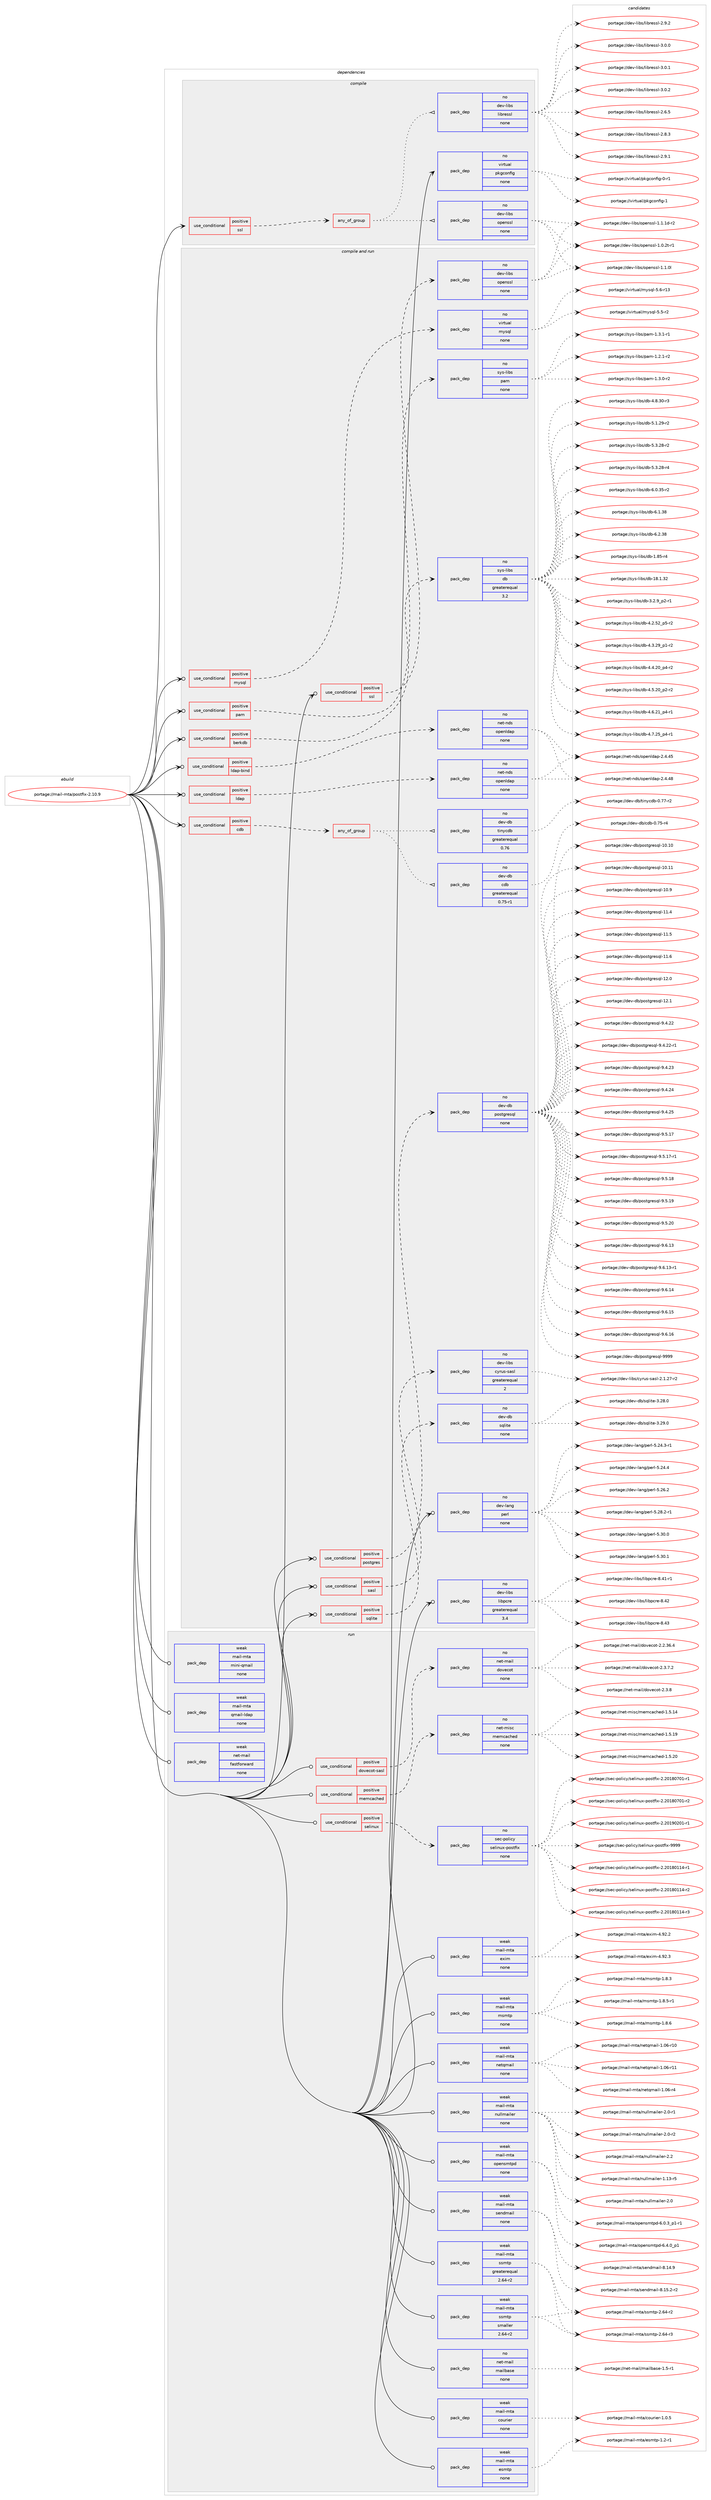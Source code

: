 digraph prolog {

# *************
# Graph options
# *************

newrank=true;
concentrate=true;
compound=true;
graph [rankdir=LR,fontname=Helvetica,fontsize=10,ranksep=1.5];#, ranksep=2.5, nodesep=0.2];
edge  [arrowhead=vee];
node  [fontname=Helvetica,fontsize=10];

# **********
# The ebuild
# **********

subgraph cluster_leftcol {
color=gray;
label=<<i>ebuild</i>>;
id [label="portage://mail-mta/postfix-2.10.9", color=red, width=4, href="../mail-mta/postfix-2.10.9.svg"];
}

# ****************
# The dependencies
# ****************

subgraph cluster_midcol {
color=gray;
label=<<i>dependencies</i>>;
subgraph cluster_compile {
fillcolor="#eeeeee";
style=filled;
label=<<i>compile</i>>;
subgraph cond77171 {
dependency307168 [label=<<TABLE BORDER="0" CELLBORDER="1" CELLSPACING="0" CELLPADDING="4"><TR><TD ROWSPAN="3" CELLPADDING="10">use_conditional</TD></TR><TR><TD>positive</TD></TR><TR><TD>ssl</TD></TR></TABLE>>, shape=none, color=red];
subgraph any4815 {
dependency307169 [label=<<TABLE BORDER="0" CELLBORDER="1" CELLSPACING="0" CELLPADDING="4"><TR><TD CELLPADDING="10">any_of_group</TD></TR></TABLE>>, shape=none, color=red];subgraph pack225071 {
dependency307170 [label=<<TABLE BORDER="0" CELLBORDER="1" CELLSPACING="0" CELLPADDING="4" WIDTH="220"><TR><TD ROWSPAN="6" CELLPADDING="30">pack_dep</TD></TR><TR><TD WIDTH="110">no</TD></TR><TR><TD>dev-libs</TD></TR><TR><TD>openssl</TD></TR><TR><TD>none</TD></TR><TR><TD></TD></TR></TABLE>>, shape=none, color=blue];
}
dependency307169:e -> dependency307170:w [weight=20,style="dotted",arrowhead="oinv"];
subgraph pack225072 {
dependency307171 [label=<<TABLE BORDER="0" CELLBORDER="1" CELLSPACING="0" CELLPADDING="4" WIDTH="220"><TR><TD ROWSPAN="6" CELLPADDING="30">pack_dep</TD></TR><TR><TD WIDTH="110">no</TD></TR><TR><TD>dev-libs</TD></TR><TR><TD>libressl</TD></TR><TR><TD>none</TD></TR><TR><TD></TD></TR></TABLE>>, shape=none, color=blue];
}
dependency307169:e -> dependency307171:w [weight=20,style="dotted",arrowhead="oinv"];
}
dependency307168:e -> dependency307169:w [weight=20,style="dashed",arrowhead="vee"];
}
id:e -> dependency307168:w [weight=20,style="solid",arrowhead="vee"];
subgraph pack225073 {
dependency307172 [label=<<TABLE BORDER="0" CELLBORDER="1" CELLSPACING="0" CELLPADDING="4" WIDTH="220"><TR><TD ROWSPAN="6" CELLPADDING="30">pack_dep</TD></TR><TR><TD WIDTH="110">no</TD></TR><TR><TD>virtual</TD></TR><TR><TD>pkgconfig</TD></TR><TR><TD>none</TD></TR><TR><TD></TD></TR></TABLE>>, shape=none, color=blue];
}
id:e -> dependency307172:w [weight=20,style="solid",arrowhead="vee"];
}
subgraph cluster_compileandrun {
fillcolor="#eeeeee";
style=filled;
label=<<i>compile and run</i>>;
subgraph cond77172 {
dependency307173 [label=<<TABLE BORDER="0" CELLBORDER="1" CELLSPACING="0" CELLPADDING="4"><TR><TD ROWSPAN="3" CELLPADDING="10">use_conditional</TD></TR><TR><TD>positive</TD></TR><TR><TD>berkdb</TD></TR></TABLE>>, shape=none, color=red];
subgraph pack225074 {
dependency307174 [label=<<TABLE BORDER="0" CELLBORDER="1" CELLSPACING="0" CELLPADDING="4" WIDTH="220"><TR><TD ROWSPAN="6" CELLPADDING="30">pack_dep</TD></TR><TR><TD WIDTH="110">no</TD></TR><TR><TD>sys-libs</TD></TR><TR><TD>db</TD></TR><TR><TD>greaterequal</TD></TR><TR><TD>3.2</TD></TR></TABLE>>, shape=none, color=blue];
}
dependency307173:e -> dependency307174:w [weight=20,style="dashed",arrowhead="vee"];
}
id:e -> dependency307173:w [weight=20,style="solid",arrowhead="odotvee"];
subgraph cond77173 {
dependency307175 [label=<<TABLE BORDER="0" CELLBORDER="1" CELLSPACING="0" CELLPADDING="4"><TR><TD ROWSPAN="3" CELLPADDING="10">use_conditional</TD></TR><TR><TD>positive</TD></TR><TR><TD>cdb</TD></TR></TABLE>>, shape=none, color=red];
subgraph any4816 {
dependency307176 [label=<<TABLE BORDER="0" CELLBORDER="1" CELLSPACING="0" CELLPADDING="4"><TR><TD CELLPADDING="10">any_of_group</TD></TR></TABLE>>, shape=none, color=red];subgraph pack225075 {
dependency307177 [label=<<TABLE BORDER="0" CELLBORDER="1" CELLSPACING="0" CELLPADDING="4" WIDTH="220"><TR><TD ROWSPAN="6" CELLPADDING="30">pack_dep</TD></TR><TR><TD WIDTH="110">no</TD></TR><TR><TD>dev-db</TD></TR><TR><TD>tinycdb</TD></TR><TR><TD>greaterequal</TD></TR><TR><TD>0.76</TD></TR></TABLE>>, shape=none, color=blue];
}
dependency307176:e -> dependency307177:w [weight=20,style="dotted",arrowhead="oinv"];
subgraph pack225076 {
dependency307178 [label=<<TABLE BORDER="0" CELLBORDER="1" CELLSPACING="0" CELLPADDING="4" WIDTH="220"><TR><TD ROWSPAN="6" CELLPADDING="30">pack_dep</TD></TR><TR><TD WIDTH="110">no</TD></TR><TR><TD>dev-db</TD></TR><TR><TD>cdb</TD></TR><TR><TD>greaterequal</TD></TR><TR><TD>0.75-r1</TD></TR></TABLE>>, shape=none, color=blue];
}
dependency307176:e -> dependency307178:w [weight=20,style="dotted",arrowhead="oinv"];
}
dependency307175:e -> dependency307176:w [weight=20,style="dashed",arrowhead="vee"];
}
id:e -> dependency307175:w [weight=20,style="solid",arrowhead="odotvee"];
subgraph cond77174 {
dependency307179 [label=<<TABLE BORDER="0" CELLBORDER="1" CELLSPACING="0" CELLPADDING="4"><TR><TD ROWSPAN="3" CELLPADDING="10">use_conditional</TD></TR><TR><TD>positive</TD></TR><TR><TD>ldap</TD></TR></TABLE>>, shape=none, color=red];
subgraph pack225077 {
dependency307180 [label=<<TABLE BORDER="0" CELLBORDER="1" CELLSPACING="0" CELLPADDING="4" WIDTH="220"><TR><TD ROWSPAN="6" CELLPADDING="30">pack_dep</TD></TR><TR><TD WIDTH="110">no</TD></TR><TR><TD>net-nds</TD></TR><TR><TD>openldap</TD></TR><TR><TD>none</TD></TR><TR><TD></TD></TR></TABLE>>, shape=none, color=blue];
}
dependency307179:e -> dependency307180:w [weight=20,style="dashed",arrowhead="vee"];
}
id:e -> dependency307179:w [weight=20,style="solid",arrowhead="odotvee"];
subgraph cond77175 {
dependency307181 [label=<<TABLE BORDER="0" CELLBORDER="1" CELLSPACING="0" CELLPADDING="4"><TR><TD ROWSPAN="3" CELLPADDING="10">use_conditional</TD></TR><TR><TD>positive</TD></TR><TR><TD>ldap-bind</TD></TR></TABLE>>, shape=none, color=red];
subgraph pack225078 {
dependency307182 [label=<<TABLE BORDER="0" CELLBORDER="1" CELLSPACING="0" CELLPADDING="4" WIDTH="220"><TR><TD ROWSPAN="6" CELLPADDING="30">pack_dep</TD></TR><TR><TD WIDTH="110">no</TD></TR><TR><TD>net-nds</TD></TR><TR><TD>openldap</TD></TR><TR><TD>none</TD></TR><TR><TD></TD></TR></TABLE>>, shape=none, color=blue];
}
dependency307181:e -> dependency307182:w [weight=20,style="dashed",arrowhead="vee"];
}
id:e -> dependency307181:w [weight=20,style="solid",arrowhead="odotvee"];
subgraph cond77176 {
dependency307183 [label=<<TABLE BORDER="0" CELLBORDER="1" CELLSPACING="0" CELLPADDING="4"><TR><TD ROWSPAN="3" CELLPADDING="10">use_conditional</TD></TR><TR><TD>positive</TD></TR><TR><TD>mysql</TD></TR></TABLE>>, shape=none, color=red];
subgraph pack225079 {
dependency307184 [label=<<TABLE BORDER="0" CELLBORDER="1" CELLSPACING="0" CELLPADDING="4" WIDTH="220"><TR><TD ROWSPAN="6" CELLPADDING="30">pack_dep</TD></TR><TR><TD WIDTH="110">no</TD></TR><TR><TD>virtual</TD></TR><TR><TD>mysql</TD></TR><TR><TD>none</TD></TR><TR><TD></TD></TR></TABLE>>, shape=none, color=blue];
}
dependency307183:e -> dependency307184:w [weight=20,style="dashed",arrowhead="vee"];
}
id:e -> dependency307183:w [weight=20,style="solid",arrowhead="odotvee"];
subgraph cond77177 {
dependency307185 [label=<<TABLE BORDER="0" CELLBORDER="1" CELLSPACING="0" CELLPADDING="4"><TR><TD ROWSPAN="3" CELLPADDING="10">use_conditional</TD></TR><TR><TD>positive</TD></TR><TR><TD>pam</TD></TR></TABLE>>, shape=none, color=red];
subgraph pack225080 {
dependency307186 [label=<<TABLE BORDER="0" CELLBORDER="1" CELLSPACING="0" CELLPADDING="4" WIDTH="220"><TR><TD ROWSPAN="6" CELLPADDING="30">pack_dep</TD></TR><TR><TD WIDTH="110">no</TD></TR><TR><TD>sys-libs</TD></TR><TR><TD>pam</TD></TR><TR><TD>none</TD></TR><TR><TD></TD></TR></TABLE>>, shape=none, color=blue];
}
dependency307185:e -> dependency307186:w [weight=20,style="dashed",arrowhead="vee"];
}
id:e -> dependency307185:w [weight=20,style="solid",arrowhead="odotvee"];
subgraph cond77178 {
dependency307187 [label=<<TABLE BORDER="0" CELLBORDER="1" CELLSPACING="0" CELLPADDING="4"><TR><TD ROWSPAN="3" CELLPADDING="10">use_conditional</TD></TR><TR><TD>positive</TD></TR><TR><TD>postgres</TD></TR></TABLE>>, shape=none, color=red];
subgraph pack225081 {
dependency307188 [label=<<TABLE BORDER="0" CELLBORDER="1" CELLSPACING="0" CELLPADDING="4" WIDTH="220"><TR><TD ROWSPAN="6" CELLPADDING="30">pack_dep</TD></TR><TR><TD WIDTH="110">no</TD></TR><TR><TD>dev-db</TD></TR><TR><TD>postgresql</TD></TR><TR><TD>none</TD></TR><TR><TD></TD></TR></TABLE>>, shape=none, color=blue];
}
dependency307187:e -> dependency307188:w [weight=20,style="dashed",arrowhead="vee"];
}
id:e -> dependency307187:w [weight=20,style="solid",arrowhead="odotvee"];
subgraph cond77179 {
dependency307189 [label=<<TABLE BORDER="0" CELLBORDER="1" CELLSPACING="0" CELLPADDING="4"><TR><TD ROWSPAN="3" CELLPADDING="10">use_conditional</TD></TR><TR><TD>positive</TD></TR><TR><TD>sasl</TD></TR></TABLE>>, shape=none, color=red];
subgraph pack225082 {
dependency307190 [label=<<TABLE BORDER="0" CELLBORDER="1" CELLSPACING="0" CELLPADDING="4" WIDTH="220"><TR><TD ROWSPAN="6" CELLPADDING="30">pack_dep</TD></TR><TR><TD WIDTH="110">no</TD></TR><TR><TD>dev-libs</TD></TR><TR><TD>cyrus-sasl</TD></TR><TR><TD>greaterequal</TD></TR><TR><TD>2</TD></TR></TABLE>>, shape=none, color=blue];
}
dependency307189:e -> dependency307190:w [weight=20,style="dashed",arrowhead="vee"];
}
id:e -> dependency307189:w [weight=20,style="solid",arrowhead="odotvee"];
subgraph cond77180 {
dependency307191 [label=<<TABLE BORDER="0" CELLBORDER="1" CELLSPACING="0" CELLPADDING="4"><TR><TD ROWSPAN="3" CELLPADDING="10">use_conditional</TD></TR><TR><TD>positive</TD></TR><TR><TD>sqlite</TD></TR></TABLE>>, shape=none, color=red];
subgraph pack225083 {
dependency307192 [label=<<TABLE BORDER="0" CELLBORDER="1" CELLSPACING="0" CELLPADDING="4" WIDTH="220"><TR><TD ROWSPAN="6" CELLPADDING="30">pack_dep</TD></TR><TR><TD WIDTH="110">no</TD></TR><TR><TD>dev-db</TD></TR><TR><TD>sqlite</TD></TR><TR><TD>none</TD></TR><TR><TD></TD></TR></TABLE>>, shape=none, color=blue];
}
dependency307191:e -> dependency307192:w [weight=20,style="dashed",arrowhead="vee"];
}
id:e -> dependency307191:w [weight=20,style="solid",arrowhead="odotvee"];
subgraph cond77181 {
dependency307193 [label=<<TABLE BORDER="0" CELLBORDER="1" CELLSPACING="0" CELLPADDING="4"><TR><TD ROWSPAN="3" CELLPADDING="10">use_conditional</TD></TR><TR><TD>positive</TD></TR><TR><TD>ssl</TD></TR></TABLE>>, shape=none, color=red];
subgraph pack225084 {
dependency307194 [label=<<TABLE BORDER="0" CELLBORDER="1" CELLSPACING="0" CELLPADDING="4" WIDTH="220"><TR><TD ROWSPAN="6" CELLPADDING="30">pack_dep</TD></TR><TR><TD WIDTH="110">no</TD></TR><TR><TD>dev-libs</TD></TR><TR><TD>openssl</TD></TR><TR><TD>none</TD></TR><TR><TD></TD></TR></TABLE>>, shape=none, color=blue];
}
dependency307193:e -> dependency307194:w [weight=20,style="dashed",arrowhead="vee"];
}
id:e -> dependency307193:w [weight=20,style="solid",arrowhead="odotvee"];
subgraph pack225085 {
dependency307195 [label=<<TABLE BORDER="0" CELLBORDER="1" CELLSPACING="0" CELLPADDING="4" WIDTH="220"><TR><TD ROWSPAN="6" CELLPADDING="30">pack_dep</TD></TR><TR><TD WIDTH="110">no</TD></TR><TR><TD>dev-lang</TD></TR><TR><TD>perl</TD></TR><TR><TD>none</TD></TR><TR><TD></TD></TR></TABLE>>, shape=none, color=blue];
}
id:e -> dependency307195:w [weight=20,style="solid",arrowhead="odotvee"];
subgraph pack225086 {
dependency307196 [label=<<TABLE BORDER="0" CELLBORDER="1" CELLSPACING="0" CELLPADDING="4" WIDTH="220"><TR><TD ROWSPAN="6" CELLPADDING="30">pack_dep</TD></TR><TR><TD WIDTH="110">no</TD></TR><TR><TD>dev-libs</TD></TR><TR><TD>libpcre</TD></TR><TR><TD>greaterequal</TD></TR><TR><TD>3.4</TD></TR></TABLE>>, shape=none, color=blue];
}
id:e -> dependency307196:w [weight=20,style="solid",arrowhead="odotvee"];
}
subgraph cluster_run {
fillcolor="#eeeeee";
style=filled;
label=<<i>run</i>>;
subgraph cond77182 {
dependency307197 [label=<<TABLE BORDER="0" CELLBORDER="1" CELLSPACING="0" CELLPADDING="4"><TR><TD ROWSPAN="3" CELLPADDING="10">use_conditional</TD></TR><TR><TD>positive</TD></TR><TR><TD>dovecot-sasl</TD></TR></TABLE>>, shape=none, color=red];
subgraph pack225087 {
dependency307198 [label=<<TABLE BORDER="0" CELLBORDER="1" CELLSPACING="0" CELLPADDING="4" WIDTH="220"><TR><TD ROWSPAN="6" CELLPADDING="30">pack_dep</TD></TR><TR><TD WIDTH="110">no</TD></TR><TR><TD>net-mail</TD></TR><TR><TD>dovecot</TD></TR><TR><TD>none</TD></TR><TR><TD></TD></TR></TABLE>>, shape=none, color=blue];
}
dependency307197:e -> dependency307198:w [weight=20,style="dashed",arrowhead="vee"];
}
id:e -> dependency307197:w [weight=20,style="solid",arrowhead="odot"];
subgraph cond77183 {
dependency307199 [label=<<TABLE BORDER="0" CELLBORDER="1" CELLSPACING="0" CELLPADDING="4"><TR><TD ROWSPAN="3" CELLPADDING="10">use_conditional</TD></TR><TR><TD>positive</TD></TR><TR><TD>memcached</TD></TR></TABLE>>, shape=none, color=red];
subgraph pack225088 {
dependency307200 [label=<<TABLE BORDER="0" CELLBORDER="1" CELLSPACING="0" CELLPADDING="4" WIDTH="220"><TR><TD ROWSPAN="6" CELLPADDING="30">pack_dep</TD></TR><TR><TD WIDTH="110">no</TD></TR><TR><TD>net-misc</TD></TR><TR><TD>memcached</TD></TR><TR><TD>none</TD></TR><TR><TD></TD></TR></TABLE>>, shape=none, color=blue];
}
dependency307199:e -> dependency307200:w [weight=20,style="dashed",arrowhead="vee"];
}
id:e -> dependency307199:w [weight=20,style="solid",arrowhead="odot"];
subgraph cond77184 {
dependency307201 [label=<<TABLE BORDER="0" CELLBORDER="1" CELLSPACING="0" CELLPADDING="4"><TR><TD ROWSPAN="3" CELLPADDING="10">use_conditional</TD></TR><TR><TD>positive</TD></TR><TR><TD>selinux</TD></TR></TABLE>>, shape=none, color=red];
subgraph pack225089 {
dependency307202 [label=<<TABLE BORDER="0" CELLBORDER="1" CELLSPACING="0" CELLPADDING="4" WIDTH="220"><TR><TD ROWSPAN="6" CELLPADDING="30">pack_dep</TD></TR><TR><TD WIDTH="110">no</TD></TR><TR><TD>sec-policy</TD></TR><TR><TD>selinux-postfix</TD></TR><TR><TD>none</TD></TR><TR><TD></TD></TR></TABLE>>, shape=none, color=blue];
}
dependency307201:e -> dependency307202:w [weight=20,style="dashed",arrowhead="vee"];
}
id:e -> dependency307201:w [weight=20,style="solid",arrowhead="odot"];
subgraph pack225090 {
dependency307203 [label=<<TABLE BORDER="0" CELLBORDER="1" CELLSPACING="0" CELLPADDING="4" WIDTH="220"><TR><TD ROWSPAN="6" CELLPADDING="30">pack_dep</TD></TR><TR><TD WIDTH="110">no</TD></TR><TR><TD>net-mail</TD></TR><TR><TD>mailbase</TD></TR><TR><TD>none</TD></TR><TR><TD></TD></TR></TABLE>>, shape=none, color=blue];
}
id:e -> dependency307203:w [weight=20,style="solid",arrowhead="odot"];
subgraph pack225091 {
dependency307204 [label=<<TABLE BORDER="0" CELLBORDER="1" CELLSPACING="0" CELLPADDING="4" WIDTH="220"><TR><TD ROWSPAN="6" CELLPADDING="30">pack_dep</TD></TR><TR><TD WIDTH="110">weak</TD></TR><TR><TD>mail-mta</TD></TR><TR><TD>courier</TD></TR><TR><TD>none</TD></TR><TR><TD></TD></TR></TABLE>>, shape=none, color=blue];
}
id:e -> dependency307204:w [weight=20,style="solid",arrowhead="odot"];
subgraph pack225092 {
dependency307205 [label=<<TABLE BORDER="0" CELLBORDER="1" CELLSPACING="0" CELLPADDING="4" WIDTH="220"><TR><TD ROWSPAN="6" CELLPADDING="30">pack_dep</TD></TR><TR><TD WIDTH="110">weak</TD></TR><TR><TD>mail-mta</TD></TR><TR><TD>esmtp</TD></TR><TR><TD>none</TD></TR><TR><TD></TD></TR></TABLE>>, shape=none, color=blue];
}
id:e -> dependency307205:w [weight=20,style="solid",arrowhead="odot"];
subgraph pack225093 {
dependency307206 [label=<<TABLE BORDER="0" CELLBORDER="1" CELLSPACING="0" CELLPADDING="4" WIDTH="220"><TR><TD ROWSPAN="6" CELLPADDING="30">pack_dep</TD></TR><TR><TD WIDTH="110">weak</TD></TR><TR><TD>mail-mta</TD></TR><TR><TD>exim</TD></TR><TR><TD>none</TD></TR><TR><TD></TD></TR></TABLE>>, shape=none, color=blue];
}
id:e -> dependency307206:w [weight=20,style="solid",arrowhead="odot"];
subgraph pack225094 {
dependency307207 [label=<<TABLE BORDER="0" CELLBORDER="1" CELLSPACING="0" CELLPADDING="4" WIDTH="220"><TR><TD ROWSPAN="6" CELLPADDING="30">pack_dep</TD></TR><TR><TD WIDTH="110">weak</TD></TR><TR><TD>mail-mta</TD></TR><TR><TD>mini-qmail</TD></TR><TR><TD>none</TD></TR><TR><TD></TD></TR></TABLE>>, shape=none, color=blue];
}
id:e -> dependency307207:w [weight=20,style="solid",arrowhead="odot"];
subgraph pack225095 {
dependency307208 [label=<<TABLE BORDER="0" CELLBORDER="1" CELLSPACING="0" CELLPADDING="4" WIDTH="220"><TR><TD ROWSPAN="6" CELLPADDING="30">pack_dep</TD></TR><TR><TD WIDTH="110">weak</TD></TR><TR><TD>mail-mta</TD></TR><TR><TD>msmtp</TD></TR><TR><TD>none</TD></TR><TR><TD></TD></TR></TABLE>>, shape=none, color=blue];
}
id:e -> dependency307208:w [weight=20,style="solid",arrowhead="odot"];
subgraph pack225096 {
dependency307209 [label=<<TABLE BORDER="0" CELLBORDER="1" CELLSPACING="0" CELLPADDING="4" WIDTH="220"><TR><TD ROWSPAN="6" CELLPADDING="30">pack_dep</TD></TR><TR><TD WIDTH="110">weak</TD></TR><TR><TD>mail-mta</TD></TR><TR><TD>netqmail</TD></TR><TR><TD>none</TD></TR><TR><TD></TD></TR></TABLE>>, shape=none, color=blue];
}
id:e -> dependency307209:w [weight=20,style="solid",arrowhead="odot"];
subgraph pack225097 {
dependency307210 [label=<<TABLE BORDER="0" CELLBORDER="1" CELLSPACING="0" CELLPADDING="4" WIDTH="220"><TR><TD ROWSPAN="6" CELLPADDING="30">pack_dep</TD></TR><TR><TD WIDTH="110">weak</TD></TR><TR><TD>mail-mta</TD></TR><TR><TD>nullmailer</TD></TR><TR><TD>none</TD></TR><TR><TD></TD></TR></TABLE>>, shape=none, color=blue];
}
id:e -> dependency307210:w [weight=20,style="solid",arrowhead="odot"];
subgraph pack225098 {
dependency307211 [label=<<TABLE BORDER="0" CELLBORDER="1" CELLSPACING="0" CELLPADDING="4" WIDTH="220"><TR><TD ROWSPAN="6" CELLPADDING="30">pack_dep</TD></TR><TR><TD WIDTH="110">weak</TD></TR><TR><TD>mail-mta</TD></TR><TR><TD>opensmtpd</TD></TR><TR><TD>none</TD></TR><TR><TD></TD></TR></TABLE>>, shape=none, color=blue];
}
id:e -> dependency307211:w [weight=20,style="solid",arrowhead="odot"];
subgraph pack225099 {
dependency307212 [label=<<TABLE BORDER="0" CELLBORDER="1" CELLSPACING="0" CELLPADDING="4" WIDTH="220"><TR><TD ROWSPAN="6" CELLPADDING="30">pack_dep</TD></TR><TR><TD WIDTH="110">weak</TD></TR><TR><TD>mail-mta</TD></TR><TR><TD>qmail-ldap</TD></TR><TR><TD>none</TD></TR><TR><TD></TD></TR></TABLE>>, shape=none, color=blue];
}
id:e -> dependency307212:w [weight=20,style="solid",arrowhead="odot"];
subgraph pack225100 {
dependency307213 [label=<<TABLE BORDER="0" CELLBORDER="1" CELLSPACING="0" CELLPADDING="4" WIDTH="220"><TR><TD ROWSPAN="6" CELLPADDING="30">pack_dep</TD></TR><TR><TD WIDTH="110">weak</TD></TR><TR><TD>mail-mta</TD></TR><TR><TD>sendmail</TD></TR><TR><TD>none</TD></TR><TR><TD></TD></TR></TABLE>>, shape=none, color=blue];
}
id:e -> dependency307213:w [weight=20,style="solid",arrowhead="odot"];
subgraph pack225101 {
dependency307214 [label=<<TABLE BORDER="0" CELLBORDER="1" CELLSPACING="0" CELLPADDING="4" WIDTH="220"><TR><TD ROWSPAN="6" CELLPADDING="30">pack_dep</TD></TR><TR><TD WIDTH="110">weak</TD></TR><TR><TD>mail-mta</TD></TR><TR><TD>ssmtp</TD></TR><TR><TD>greaterequal</TD></TR><TR><TD>2.64-r2</TD></TR></TABLE>>, shape=none, color=blue];
}
id:e -> dependency307214:w [weight=20,style="solid",arrowhead="odot"];
subgraph pack225102 {
dependency307215 [label=<<TABLE BORDER="0" CELLBORDER="1" CELLSPACING="0" CELLPADDING="4" WIDTH="220"><TR><TD ROWSPAN="6" CELLPADDING="30">pack_dep</TD></TR><TR><TD WIDTH="110">weak</TD></TR><TR><TD>mail-mta</TD></TR><TR><TD>ssmtp</TD></TR><TR><TD>smaller</TD></TR><TR><TD>2.64-r2</TD></TR></TABLE>>, shape=none, color=blue];
}
id:e -> dependency307215:w [weight=20,style="solid",arrowhead="odot"];
subgraph pack225103 {
dependency307216 [label=<<TABLE BORDER="0" CELLBORDER="1" CELLSPACING="0" CELLPADDING="4" WIDTH="220"><TR><TD ROWSPAN="6" CELLPADDING="30">pack_dep</TD></TR><TR><TD WIDTH="110">weak</TD></TR><TR><TD>net-mail</TD></TR><TR><TD>fastforward</TD></TR><TR><TD>none</TD></TR><TR><TD></TD></TR></TABLE>>, shape=none, color=blue];
}
id:e -> dependency307216:w [weight=20,style="solid",arrowhead="odot"];
}
}

# **************
# The candidates
# **************

subgraph cluster_choices {
rank=same;
color=gray;
label=<<i>candidates</i>>;

subgraph choice225071 {
color=black;
nodesep=1;
choiceportage1001011184510810598115471111121011101151151084549464846501164511449 [label="portage://dev-libs/openssl-1.0.2t-r1", color=red, width=4,href="../dev-libs/openssl-1.0.2t-r1.svg"];
choiceportage100101118451081059811547111112101110115115108454946494648108 [label="portage://dev-libs/openssl-1.1.0l", color=red, width=4,href="../dev-libs/openssl-1.1.0l.svg"];
choiceportage1001011184510810598115471111121011101151151084549464946491004511450 [label="portage://dev-libs/openssl-1.1.1d-r2", color=red, width=4,href="../dev-libs/openssl-1.1.1d-r2.svg"];
dependency307170:e -> choiceportage1001011184510810598115471111121011101151151084549464846501164511449:w [style=dotted,weight="100"];
dependency307170:e -> choiceportage100101118451081059811547111112101110115115108454946494648108:w [style=dotted,weight="100"];
dependency307170:e -> choiceportage1001011184510810598115471111121011101151151084549464946491004511450:w [style=dotted,weight="100"];
}
subgraph choice225072 {
color=black;
nodesep=1;
choiceportage10010111845108105981154710810598114101115115108455046544653 [label="portage://dev-libs/libressl-2.6.5", color=red, width=4,href="../dev-libs/libressl-2.6.5.svg"];
choiceportage10010111845108105981154710810598114101115115108455046564651 [label="portage://dev-libs/libressl-2.8.3", color=red, width=4,href="../dev-libs/libressl-2.8.3.svg"];
choiceportage10010111845108105981154710810598114101115115108455046574649 [label="portage://dev-libs/libressl-2.9.1", color=red, width=4,href="../dev-libs/libressl-2.9.1.svg"];
choiceportage10010111845108105981154710810598114101115115108455046574650 [label="portage://dev-libs/libressl-2.9.2", color=red, width=4,href="../dev-libs/libressl-2.9.2.svg"];
choiceportage10010111845108105981154710810598114101115115108455146484648 [label="portage://dev-libs/libressl-3.0.0", color=red, width=4,href="../dev-libs/libressl-3.0.0.svg"];
choiceportage10010111845108105981154710810598114101115115108455146484649 [label="portage://dev-libs/libressl-3.0.1", color=red, width=4,href="../dev-libs/libressl-3.0.1.svg"];
choiceportage10010111845108105981154710810598114101115115108455146484650 [label="portage://dev-libs/libressl-3.0.2", color=red, width=4,href="../dev-libs/libressl-3.0.2.svg"];
dependency307171:e -> choiceportage10010111845108105981154710810598114101115115108455046544653:w [style=dotted,weight="100"];
dependency307171:e -> choiceportage10010111845108105981154710810598114101115115108455046564651:w [style=dotted,weight="100"];
dependency307171:e -> choiceportage10010111845108105981154710810598114101115115108455046574649:w [style=dotted,weight="100"];
dependency307171:e -> choiceportage10010111845108105981154710810598114101115115108455046574650:w [style=dotted,weight="100"];
dependency307171:e -> choiceportage10010111845108105981154710810598114101115115108455146484648:w [style=dotted,weight="100"];
dependency307171:e -> choiceportage10010111845108105981154710810598114101115115108455146484649:w [style=dotted,weight="100"];
dependency307171:e -> choiceportage10010111845108105981154710810598114101115115108455146484650:w [style=dotted,weight="100"];
}
subgraph choice225073 {
color=black;
nodesep=1;
choiceportage11810511411611797108471121071039911111010210510345484511449 [label="portage://virtual/pkgconfig-0-r1", color=red, width=4,href="../virtual/pkgconfig-0-r1.svg"];
choiceportage1181051141161179710847112107103991111101021051034549 [label="portage://virtual/pkgconfig-1", color=red, width=4,href="../virtual/pkgconfig-1.svg"];
dependency307172:e -> choiceportage11810511411611797108471121071039911111010210510345484511449:w [style=dotted,weight="100"];
dependency307172:e -> choiceportage1181051141161179710847112107103991111101021051034549:w [style=dotted,weight="100"];
}
subgraph choice225074 {
color=black;
nodesep=1;
choiceportage1151211154510810598115471009845494656534511452 [label="portage://sys-libs/db-1.85-r4", color=red, width=4,href="../sys-libs/db-1.85-r4.svg"];
choiceportage115121115451081059811547100984549564649465150 [label="portage://sys-libs/db-18.1.32", color=red, width=4,href="../sys-libs/db-18.1.32.svg"];
choiceportage1151211154510810598115471009845514650465795112504511449 [label="portage://sys-libs/db-3.2.9_p2-r1", color=red, width=4,href="../sys-libs/db-3.2.9_p2-r1.svg"];
choiceportage115121115451081059811547100984552465046535095112534511450 [label="portage://sys-libs/db-4.2.52_p5-r2", color=red, width=4,href="../sys-libs/db-4.2.52_p5-r2.svg"];
choiceportage115121115451081059811547100984552465146505795112494511450 [label="portage://sys-libs/db-4.3.29_p1-r2", color=red, width=4,href="../sys-libs/db-4.3.29_p1-r2.svg"];
choiceportage115121115451081059811547100984552465246504895112524511450 [label="portage://sys-libs/db-4.4.20_p4-r2", color=red, width=4,href="../sys-libs/db-4.4.20_p4-r2.svg"];
choiceportage115121115451081059811547100984552465346504895112504511450 [label="portage://sys-libs/db-4.5.20_p2-r2", color=red, width=4,href="../sys-libs/db-4.5.20_p2-r2.svg"];
choiceportage115121115451081059811547100984552465446504995112524511449 [label="portage://sys-libs/db-4.6.21_p4-r1", color=red, width=4,href="../sys-libs/db-4.6.21_p4-r1.svg"];
choiceportage115121115451081059811547100984552465546505395112524511449 [label="portage://sys-libs/db-4.7.25_p4-r1", color=red, width=4,href="../sys-libs/db-4.7.25_p4-r1.svg"];
choiceportage11512111545108105981154710098455246564651484511451 [label="portage://sys-libs/db-4.8.30-r3", color=red, width=4,href="../sys-libs/db-4.8.30-r3.svg"];
choiceportage11512111545108105981154710098455346494650574511450 [label="portage://sys-libs/db-5.1.29-r2", color=red, width=4,href="../sys-libs/db-5.1.29-r2.svg"];
choiceportage11512111545108105981154710098455346514650564511450 [label="portage://sys-libs/db-5.3.28-r2", color=red, width=4,href="../sys-libs/db-5.3.28-r2.svg"];
choiceportage11512111545108105981154710098455346514650564511452 [label="portage://sys-libs/db-5.3.28-r4", color=red, width=4,href="../sys-libs/db-5.3.28-r4.svg"];
choiceportage11512111545108105981154710098455446484651534511450 [label="portage://sys-libs/db-6.0.35-r2", color=red, width=4,href="../sys-libs/db-6.0.35-r2.svg"];
choiceportage1151211154510810598115471009845544649465156 [label="portage://sys-libs/db-6.1.38", color=red, width=4,href="../sys-libs/db-6.1.38.svg"];
choiceportage1151211154510810598115471009845544650465156 [label="portage://sys-libs/db-6.2.38", color=red, width=4,href="../sys-libs/db-6.2.38.svg"];
dependency307174:e -> choiceportage1151211154510810598115471009845494656534511452:w [style=dotted,weight="100"];
dependency307174:e -> choiceportage115121115451081059811547100984549564649465150:w [style=dotted,weight="100"];
dependency307174:e -> choiceportage1151211154510810598115471009845514650465795112504511449:w [style=dotted,weight="100"];
dependency307174:e -> choiceportage115121115451081059811547100984552465046535095112534511450:w [style=dotted,weight="100"];
dependency307174:e -> choiceportage115121115451081059811547100984552465146505795112494511450:w [style=dotted,weight="100"];
dependency307174:e -> choiceportage115121115451081059811547100984552465246504895112524511450:w [style=dotted,weight="100"];
dependency307174:e -> choiceportage115121115451081059811547100984552465346504895112504511450:w [style=dotted,weight="100"];
dependency307174:e -> choiceportage115121115451081059811547100984552465446504995112524511449:w [style=dotted,weight="100"];
dependency307174:e -> choiceportage115121115451081059811547100984552465546505395112524511449:w [style=dotted,weight="100"];
dependency307174:e -> choiceportage11512111545108105981154710098455246564651484511451:w [style=dotted,weight="100"];
dependency307174:e -> choiceportage11512111545108105981154710098455346494650574511450:w [style=dotted,weight="100"];
dependency307174:e -> choiceportage11512111545108105981154710098455346514650564511450:w [style=dotted,weight="100"];
dependency307174:e -> choiceportage11512111545108105981154710098455346514650564511452:w [style=dotted,weight="100"];
dependency307174:e -> choiceportage11512111545108105981154710098455446484651534511450:w [style=dotted,weight="100"];
dependency307174:e -> choiceportage1151211154510810598115471009845544649465156:w [style=dotted,weight="100"];
dependency307174:e -> choiceportage1151211154510810598115471009845544650465156:w [style=dotted,weight="100"];
}
subgraph choice225075 {
color=black;
nodesep=1;
choiceportage100101118451009847116105110121991009845484655554511450 [label="portage://dev-db/tinycdb-0.77-r2", color=red, width=4,href="../dev-db/tinycdb-0.77-r2.svg"];
dependency307177:e -> choiceportage100101118451009847116105110121991009845484655554511450:w [style=dotted,weight="100"];
}
subgraph choice225076 {
color=black;
nodesep=1;
choiceportage100101118451009847991009845484655534511452 [label="portage://dev-db/cdb-0.75-r4", color=red, width=4,href="../dev-db/cdb-0.75-r4.svg"];
dependency307178:e -> choiceportage100101118451009847991009845484655534511452:w [style=dotted,weight="100"];
}
subgraph choice225077 {
color=black;
nodesep=1;
choiceportage11010111645110100115471111121011101081009711245504652465253 [label="portage://net-nds/openldap-2.4.45", color=red, width=4,href="../net-nds/openldap-2.4.45.svg"];
choiceportage11010111645110100115471111121011101081009711245504652465256 [label="portage://net-nds/openldap-2.4.48", color=red, width=4,href="../net-nds/openldap-2.4.48.svg"];
dependency307180:e -> choiceportage11010111645110100115471111121011101081009711245504652465253:w [style=dotted,weight="100"];
dependency307180:e -> choiceportage11010111645110100115471111121011101081009711245504652465256:w [style=dotted,weight="100"];
}
subgraph choice225078 {
color=black;
nodesep=1;
choiceportage11010111645110100115471111121011101081009711245504652465253 [label="portage://net-nds/openldap-2.4.45", color=red, width=4,href="../net-nds/openldap-2.4.45.svg"];
choiceportage11010111645110100115471111121011101081009711245504652465256 [label="portage://net-nds/openldap-2.4.48", color=red, width=4,href="../net-nds/openldap-2.4.48.svg"];
dependency307182:e -> choiceportage11010111645110100115471111121011101081009711245504652465253:w [style=dotted,weight="100"];
dependency307182:e -> choiceportage11010111645110100115471111121011101081009711245504652465256:w [style=dotted,weight="100"];
}
subgraph choice225079 {
color=black;
nodesep=1;
choiceportage1181051141161179710847109121115113108455346534511450 [label="portage://virtual/mysql-5.5-r2", color=red, width=4,href="../virtual/mysql-5.5-r2.svg"];
choiceportage118105114116117971084710912111511310845534654451144951 [label="portage://virtual/mysql-5.6-r13", color=red, width=4,href="../virtual/mysql-5.6-r13.svg"];
dependency307184:e -> choiceportage1181051141161179710847109121115113108455346534511450:w [style=dotted,weight="100"];
dependency307184:e -> choiceportage118105114116117971084710912111511310845534654451144951:w [style=dotted,weight="100"];
}
subgraph choice225080 {
color=black;
nodesep=1;
choiceportage115121115451081059811547112971094549465046494511450 [label="portage://sys-libs/pam-1.2.1-r2", color=red, width=4,href="../sys-libs/pam-1.2.1-r2.svg"];
choiceportage115121115451081059811547112971094549465146484511450 [label="portage://sys-libs/pam-1.3.0-r2", color=red, width=4,href="../sys-libs/pam-1.3.0-r2.svg"];
choiceportage115121115451081059811547112971094549465146494511449 [label="portage://sys-libs/pam-1.3.1-r1", color=red, width=4,href="../sys-libs/pam-1.3.1-r1.svg"];
dependency307186:e -> choiceportage115121115451081059811547112971094549465046494511450:w [style=dotted,weight="100"];
dependency307186:e -> choiceportage115121115451081059811547112971094549465146484511450:w [style=dotted,weight="100"];
dependency307186:e -> choiceportage115121115451081059811547112971094549465146494511449:w [style=dotted,weight="100"];
}
subgraph choice225081 {
color=black;
nodesep=1;
choiceportage100101118451009847112111115116103114101115113108454948464948 [label="portage://dev-db/postgresql-10.10", color=red, width=4,href="../dev-db/postgresql-10.10.svg"];
choiceportage100101118451009847112111115116103114101115113108454948464949 [label="portage://dev-db/postgresql-10.11", color=red, width=4,href="../dev-db/postgresql-10.11.svg"];
choiceportage1001011184510098471121111151161031141011151131084549484657 [label="portage://dev-db/postgresql-10.9", color=red, width=4,href="../dev-db/postgresql-10.9.svg"];
choiceportage1001011184510098471121111151161031141011151131084549494652 [label="portage://dev-db/postgresql-11.4", color=red, width=4,href="../dev-db/postgresql-11.4.svg"];
choiceportage1001011184510098471121111151161031141011151131084549494653 [label="portage://dev-db/postgresql-11.5", color=red, width=4,href="../dev-db/postgresql-11.5.svg"];
choiceportage1001011184510098471121111151161031141011151131084549494654 [label="portage://dev-db/postgresql-11.6", color=red, width=4,href="../dev-db/postgresql-11.6.svg"];
choiceportage1001011184510098471121111151161031141011151131084549504648 [label="portage://dev-db/postgresql-12.0", color=red, width=4,href="../dev-db/postgresql-12.0.svg"];
choiceportage1001011184510098471121111151161031141011151131084549504649 [label="portage://dev-db/postgresql-12.1", color=red, width=4,href="../dev-db/postgresql-12.1.svg"];
choiceportage10010111845100984711211111511610311410111511310845574652465050 [label="portage://dev-db/postgresql-9.4.22", color=red, width=4,href="../dev-db/postgresql-9.4.22.svg"];
choiceportage100101118451009847112111115116103114101115113108455746524650504511449 [label="portage://dev-db/postgresql-9.4.22-r1", color=red, width=4,href="../dev-db/postgresql-9.4.22-r1.svg"];
choiceportage10010111845100984711211111511610311410111511310845574652465051 [label="portage://dev-db/postgresql-9.4.23", color=red, width=4,href="../dev-db/postgresql-9.4.23.svg"];
choiceportage10010111845100984711211111511610311410111511310845574652465052 [label="portage://dev-db/postgresql-9.4.24", color=red, width=4,href="../dev-db/postgresql-9.4.24.svg"];
choiceportage10010111845100984711211111511610311410111511310845574652465053 [label="portage://dev-db/postgresql-9.4.25", color=red, width=4,href="../dev-db/postgresql-9.4.25.svg"];
choiceportage10010111845100984711211111511610311410111511310845574653464955 [label="portage://dev-db/postgresql-9.5.17", color=red, width=4,href="../dev-db/postgresql-9.5.17.svg"];
choiceportage100101118451009847112111115116103114101115113108455746534649554511449 [label="portage://dev-db/postgresql-9.5.17-r1", color=red, width=4,href="../dev-db/postgresql-9.5.17-r1.svg"];
choiceportage10010111845100984711211111511610311410111511310845574653464956 [label="portage://dev-db/postgresql-9.5.18", color=red, width=4,href="../dev-db/postgresql-9.5.18.svg"];
choiceportage10010111845100984711211111511610311410111511310845574653464957 [label="portage://dev-db/postgresql-9.5.19", color=red, width=4,href="../dev-db/postgresql-9.5.19.svg"];
choiceportage10010111845100984711211111511610311410111511310845574653465048 [label="portage://dev-db/postgresql-9.5.20", color=red, width=4,href="../dev-db/postgresql-9.5.20.svg"];
choiceportage10010111845100984711211111511610311410111511310845574654464951 [label="portage://dev-db/postgresql-9.6.13", color=red, width=4,href="../dev-db/postgresql-9.6.13.svg"];
choiceportage100101118451009847112111115116103114101115113108455746544649514511449 [label="portage://dev-db/postgresql-9.6.13-r1", color=red, width=4,href="../dev-db/postgresql-9.6.13-r1.svg"];
choiceportage10010111845100984711211111511610311410111511310845574654464952 [label="portage://dev-db/postgresql-9.6.14", color=red, width=4,href="../dev-db/postgresql-9.6.14.svg"];
choiceportage10010111845100984711211111511610311410111511310845574654464953 [label="portage://dev-db/postgresql-9.6.15", color=red, width=4,href="../dev-db/postgresql-9.6.15.svg"];
choiceportage10010111845100984711211111511610311410111511310845574654464954 [label="portage://dev-db/postgresql-9.6.16", color=red, width=4,href="../dev-db/postgresql-9.6.16.svg"];
choiceportage1001011184510098471121111151161031141011151131084557575757 [label="portage://dev-db/postgresql-9999", color=red, width=4,href="../dev-db/postgresql-9999.svg"];
dependency307188:e -> choiceportage100101118451009847112111115116103114101115113108454948464948:w [style=dotted,weight="100"];
dependency307188:e -> choiceportage100101118451009847112111115116103114101115113108454948464949:w [style=dotted,weight="100"];
dependency307188:e -> choiceportage1001011184510098471121111151161031141011151131084549484657:w [style=dotted,weight="100"];
dependency307188:e -> choiceportage1001011184510098471121111151161031141011151131084549494652:w [style=dotted,weight="100"];
dependency307188:e -> choiceportage1001011184510098471121111151161031141011151131084549494653:w [style=dotted,weight="100"];
dependency307188:e -> choiceportage1001011184510098471121111151161031141011151131084549494654:w [style=dotted,weight="100"];
dependency307188:e -> choiceportage1001011184510098471121111151161031141011151131084549504648:w [style=dotted,weight="100"];
dependency307188:e -> choiceportage1001011184510098471121111151161031141011151131084549504649:w [style=dotted,weight="100"];
dependency307188:e -> choiceportage10010111845100984711211111511610311410111511310845574652465050:w [style=dotted,weight="100"];
dependency307188:e -> choiceportage100101118451009847112111115116103114101115113108455746524650504511449:w [style=dotted,weight="100"];
dependency307188:e -> choiceportage10010111845100984711211111511610311410111511310845574652465051:w [style=dotted,weight="100"];
dependency307188:e -> choiceportage10010111845100984711211111511610311410111511310845574652465052:w [style=dotted,weight="100"];
dependency307188:e -> choiceportage10010111845100984711211111511610311410111511310845574652465053:w [style=dotted,weight="100"];
dependency307188:e -> choiceportage10010111845100984711211111511610311410111511310845574653464955:w [style=dotted,weight="100"];
dependency307188:e -> choiceportage100101118451009847112111115116103114101115113108455746534649554511449:w [style=dotted,weight="100"];
dependency307188:e -> choiceportage10010111845100984711211111511610311410111511310845574653464956:w [style=dotted,weight="100"];
dependency307188:e -> choiceportage10010111845100984711211111511610311410111511310845574653464957:w [style=dotted,weight="100"];
dependency307188:e -> choiceportage10010111845100984711211111511610311410111511310845574653465048:w [style=dotted,weight="100"];
dependency307188:e -> choiceportage10010111845100984711211111511610311410111511310845574654464951:w [style=dotted,weight="100"];
dependency307188:e -> choiceportage100101118451009847112111115116103114101115113108455746544649514511449:w [style=dotted,weight="100"];
dependency307188:e -> choiceportage10010111845100984711211111511610311410111511310845574654464952:w [style=dotted,weight="100"];
dependency307188:e -> choiceportage10010111845100984711211111511610311410111511310845574654464953:w [style=dotted,weight="100"];
dependency307188:e -> choiceportage10010111845100984711211111511610311410111511310845574654464954:w [style=dotted,weight="100"];
dependency307188:e -> choiceportage1001011184510098471121111151161031141011151131084557575757:w [style=dotted,weight="100"];
}
subgraph choice225082 {
color=black;
nodesep=1;
choiceportage100101118451081059811547991211141171154511597115108455046494650554511450 [label="portage://dev-libs/cyrus-sasl-2.1.27-r2", color=red, width=4,href="../dev-libs/cyrus-sasl-2.1.27-r2.svg"];
dependency307190:e -> choiceportage100101118451081059811547991211141171154511597115108455046494650554511450:w [style=dotted,weight="100"];
}
subgraph choice225083 {
color=black;
nodesep=1;
choiceportage10010111845100984711511310810511610145514650564648 [label="portage://dev-db/sqlite-3.28.0", color=red, width=4,href="../dev-db/sqlite-3.28.0.svg"];
choiceportage10010111845100984711511310810511610145514650574648 [label="portage://dev-db/sqlite-3.29.0", color=red, width=4,href="../dev-db/sqlite-3.29.0.svg"];
dependency307192:e -> choiceportage10010111845100984711511310810511610145514650564648:w [style=dotted,weight="100"];
dependency307192:e -> choiceportage10010111845100984711511310810511610145514650574648:w [style=dotted,weight="100"];
}
subgraph choice225084 {
color=black;
nodesep=1;
choiceportage1001011184510810598115471111121011101151151084549464846501164511449 [label="portage://dev-libs/openssl-1.0.2t-r1", color=red, width=4,href="../dev-libs/openssl-1.0.2t-r1.svg"];
choiceportage100101118451081059811547111112101110115115108454946494648108 [label="portage://dev-libs/openssl-1.1.0l", color=red, width=4,href="../dev-libs/openssl-1.1.0l.svg"];
choiceportage1001011184510810598115471111121011101151151084549464946491004511450 [label="portage://dev-libs/openssl-1.1.1d-r2", color=red, width=4,href="../dev-libs/openssl-1.1.1d-r2.svg"];
dependency307194:e -> choiceportage1001011184510810598115471111121011101151151084549464846501164511449:w [style=dotted,weight="100"];
dependency307194:e -> choiceportage100101118451081059811547111112101110115115108454946494648108:w [style=dotted,weight="100"];
dependency307194:e -> choiceportage1001011184510810598115471111121011101151151084549464946491004511450:w [style=dotted,weight="100"];
}
subgraph choice225085 {
color=black;
nodesep=1;
choiceportage100101118451089711010347112101114108455346505246514511449 [label="portage://dev-lang/perl-5.24.3-r1", color=red, width=4,href="../dev-lang/perl-5.24.3-r1.svg"];
choiceportage10010111845108971101034711210111410845534650524652 [label="portage://dev-lang/perl-5.24.4", color=red, width=4,href="../dev-lang/perl-5.24.4.svg"];
choiceportage10010111845108971101034711210111410845534650544650 [label="portage://dev-lang/perl-5.26.2", color=red, width=4,href="../dev-lang/perl-5.26.2.svg"];
choiceportage100101118451089711010347112101114108455346505646504511449 [label="portage://dev-lang/perl-5.28.2-r1", color=red, width=4,href="../dev-lang/perl-5.28.2-r1.svg"];
choiceportage10010111845108971101034711210111410845534651484648 [label="portage://dev-lang/perl-5.30.0", color=red, width=4,href="../dev-lang/perl-5.30.0.svg"];
choiceportage10010111845108971101034711210111410845534651484649 [label="portage://dev-lang/perl-5.30.1", color=red, width=4,href="../dev-lang/perl-5.30.1.svg"];
dependency307195:e -> choiceportage100101118451089711010347112101114108455346505246514511449:w [style=dotted,weight="100"];
dependency307195:e -> choiceportage10010111845108971101034711210111410845534650524652:w [style=dotted,weight="100"];
dependency307195:e -> choiceportage10010111845108971101034711210111410845534650544650:w [style=dotted,weight="100"];
dependency307195:e -> choiceportage100101118451089711010347112101114108455346505646504511449:w [style=dotted,weight="100"];
dependency307195:e -> choiceportage10010111845108971101034711210111410845534651484648:w [style=dotted,weight="100"];
dependency307195:e -> choiceportage10010111845108971101034711210111410845534651484649:w [style=dotted,weight="100"];
}
subgraph choice225086 {
color=black;
nodesep=1;
choiceportage100101118451081059811547108105981129911410145564652494511449 [label="portage://dev-libs/libpcre-8.41-r1", color=red, width=4,href="../dev-libs/libpcre-8.41-r1.svg"];
choiceportage10010111845108105981154710810598112991141014556465250 [label="portage://dev-libs/libpcre-8.42", color=red, width=4,href="../dev-libs/libpcre-8.42.svg"];
choiceportage10010111845108105981154710810598112991141014556465251 [label="portage://dev-libs/libpcre-8.43", color=red, width=4,href="../dev-libs/libpcre-8.43.svg"];
dependency307196:e -> choiceportage100101118451081059811547108105981129911410145564652494511449:w [style=dotted,weight="100"];
dependency307196:e -> choiceportage10010111845108105981154710810598112991141014556465250:w [style=dotted,weight="100"];
dependency307196:e -> choiceportage10010111845108105981154710810598112991141014556465251:w [style=dotted,weight="100"];
}
subgraph choice225087 {
color=black;
nodesep=1;
choiceportage11010111645109971051084710011111810199111116455046504651544652 [label="portage://net-mail/dovecot-2.2.36.4", color=red, width=4,href="../net-mail/dovecot-2.2.36.4.svg"];
choiceportage110101116451099710510847100111118101991111164550465146554650 [label="portage://net-mail/dovecot-2.3.7.2", color=red, width=4,href="../net-mail/dovecot-2.3.7.2.svg"];
choiceportage11010111645109971051084710011111810199111116455046514656 [label="portage://net-mail/dovecot-2.3.8", color=red, width=4,href="../net-mail/dovecot-2.3.8.svg"];
dependency307198:e -> choiceportage11010111645109971051084710011111810199111116455046504651544652:w [style=dotted,weight="100"];
dependency307198:e -> choiceportage110101116451099710510847100111118101991111164550465146554650:w [style=dotted,weight="100"];
dependency307198:e -> choiceportage11010111645109971051084710011111810199111116455046514656:w [style=dotted,weight="100"];
}
subgraph choice225088 {
color=black;
nodesep=1;
choiceportage11010111645109105115994710910110999979910410110045494653464952 [label="portage://net-misc/memcached-1.5.14", color=red, width=4,href="../net-misc/memcached-1.5.14.svg"];
choiceportage11010111645109105115994710910110999979910410110045494653464957 [label="portage://net-misc/memcached-1.5.19", color=red, width=4,href="../net-misc/memcached-1.5.19.svg"];
choiceportage11010111645109105115994710910110999979910410110045494653465048 [label="portage://net-misc/memcached-1.5.20", color=red, width=4,href="../net-misc/memcached-1.5.20.svg"];
dependency307200:e -> choiceportage11010111645109105115994710910110999979910410110045494653464952:w [style=dotted,weight="100"];
dependency307200:e -> choiceportage11010111645109105115994710910110999979910410110045494653464957:w [style=dotted,weight="100"];
dependency307200:e -> choiceportage11010111645109105115994710910110999979910410110045494653465048:w [style=dotted,weight="100"];
}
subgraph choice225089 {
color=black;
nodesep=1;
choiceportage115101994511211110810599121471151011081051101171204511211111511610210512045504650484956484949524511449 [label="portage://sec-policy/selinux-postfix-2.20180114-r1", color=red, width=4,href="../sec-policy/selinux-postfix-2.20180114-r1.svg"];
choiceportage115101994511211110810599121471151011081051101171204511211111511610210512045504650484956484949524511450 [label="portage://sec-policy/selinux-postfix-2.20180114-r2", color=red, width=4,href="../sec-policy/selinux-postfix-2.20180114-r2.svg"];
choiceportage115101994511211110810599121471151011081051101171204511211111511610210512045504650484956484949524511451 [label="portage://sec-policy/selinux-postfix-2.20180114-r3", color=red, width=4,href="../sec-policy/selinux-postfix-2.20180114-r3.svg"];
choiceportage115101994511211110810599121471151011081051101171204511211111511610210512045504650484956485548494511449 [label="portage://sec-policy/selinux-postfix-2.20180701-r1", color=red, width=4,href="../sec-policy/selinux-postfix-2.20180701-r1.svg"];
choiceportage115101994511211110810599121471151011081051101171204511211111511610210512045504650484956485548494511450 [label="portage://sec-policy/selinux-postfix-2.20180701-r2", color=red, width=4,href="../sec-policy/selinux-postfix-2.20180701-r2.svg"];
choiceportage115101994511211110810599121471151011081051101171204511211111511610210512045504650484957485048494511449 [label="portage://sec-policy/selinux-postfix-2.20190201-r1", color=red, width=4,href="../sec-policy/selinux-postfix-2.20190201-r1.svg"];
choiceportage11510199451121111081059912147115101108105110117120451121111151161021051204557575757 [label="portage://sec-policy/selinux-postfix-9999", color=red, width=4,href="../sec-policy/selinux-postfix-9999.svg"];
dependency307202:e -> choiceportage115101994511211110810599121471151011081051101171204511211111511610210512045504650484956484949524511449:w [style=dotted,weight="100"];
dependency307202:e -> choiceportage115101994511211110810599121471151011081051101171204511211111511610210512045504650484956484949524511450:w [style=dotted,weight="100"];
dependency307202:e -> choiceportage115101994511211110810599121471151011081051101171204511211111511610210512045504650484956484949524511451:w [style=dotted,weight="100"];
dependency307202:e -> choiceportage115101994511211110810599121471151011081051101171204511211111511610210512045504650484956485548494511449:w [style=dotted,weight="100"];
dependency307202:e -> choiceportage115101994511211110810599121471151011081051101171204511211111511610210512045504650484956485548494511450:w [style=dotted,weight="100"];
dependency307202:e -> choiceportage115101994511211110810599121471151011081051101171204511211111511610210512045504650484957485048494511449:w [style=dotted,weight="100"];
dependency307202:e -> choiceportage11510199451121111081059912147115101108105110117120451121111151161021051204557575757:w [style=dotted,weight="100"];
}
subgraph choice225090 {
color=black;
nodesep=1;
choiceportage110101116451099710510847109971051089897115101454946534511449 [label="portage://net-mail/mailbase-1.5-r1", color=red, width=4,href="../net-mail/mailbase-1.5-r1.svg"];
dependency307203:e -> choiceportage110101116451099710510847109971051089897115101454946534511449:w [style=dotted,weight="100"];
}
subgraph choice225091 {
color=black;
nodesep=1;
choiceportage1099710510845109116974799111117114105101114454946484653 [label="portage://mail-mta/courier-1.0.5", color=red, width=4,href="../mail-mta/courier-1.0.5.svg"];
dependency307204:e -> choiceportage1099710510845109116974799111117114105101114454946484653:w [style=dotted,weight="100"];
}
subgraph choice225092 {
color=black;
nodesep=1;
choiceportage10997105108451091169747101115109116112454946504511449 [label="portage://mail-mta/esmtp-1.2-r1", color=red, width=4,href="../mail-mta/esmtp-1.2-r1.svg"];
dependency307205:e -> choiceportage10997105108451091169747101115109116112454946504511449:w [style=dotted,weight="100"];
}
subgraph choice225093 {
color=black;
nodesep=1;
choiceportage1099710510845109116974710112010510945524657504650 [label="portage://mail-mta/exim-4.92.2", color=red, width=4,href="../mail-mta/exim-4.92.2.svg"];
choiceportage1099710510845109116974710112010510945524657504651 [label="portage://mail-mta/exim-4.92.3", color=red, width=4,href="../mail-mta/exim-4.92.3.svg"];
dependency307206:e -> choiceportage1099710510845109116974710112010510945524657504650:w [style=dotted,weight="100"];
dependency307206:e -> choiceportage1099710510845109116974710112010510945524657504651:w [style=dotted,weight="100"];
}
subgraph choice225094 {
color=black;
nodesep=1;
}
subgraph choice225095 {
color=black;
nodesep=1;
choiceportage10997105108451091169747109115109116112454946564651 [label="portage://mail-mta/msmtp-1.8.3", color=red, width=4,href="../mail-mta/msmtp-1.8.3.svg"];
choiceportage109971051084510911697471091151091161124549465646534511449 [label="portage://mail-mta/msmtp-1.8.5-r1", color=red, width=4,href="../mail-mta/msmtp-1.8.5-r1.svg"];
choiceportage10997105108451091169747109115109116112454946564654 [label="portage://mail-mta/msmtp-1.8.6", color=red, width=4,href="../mail-mta/msmtp-1.8.6.svg"];
dependency307208:e -> choiceportage10997105108451091169747109115109116112454946564651:w [style=dotted,weight="100"];
dependency307208:e -> choiceportage109971051084510911697471091151091161124549465646534511449:w [style=dotted,weight="100"];
dependency307208:e -> choiceportage10997105108451091169747109115109116112454946564654:w [style=dotted,weight="100"];
}
subgraph choice225096 {
color=black;
nodesep=1;
choiceportage10997105108451091169747110101116113109971051084549464854451144948 [label="portage://mail-mta/netqmail-1.06-r10", color=red, width=4,href="../mail-mta/netqmail-1.06-r10.svg"];
choiceportage10997105108451091169747110101116113109971051084549464854451144949 [label="portage://mail-mta/netqmail-1.06-r11", color=red, width=4,href="../mail-mta/netqmail-1.06-r11.svg"];
choiceportage109971051084510911697471101011161131099710510845494648544511452 [label="portage://mail-mta/netqmail-1.06-r4", color=red, width=4,href="../mail-mta/netqmail-1.06-r4.svg"];
dependency307209:e -> choiceportage10997105108451091169747110101116113109971051084549464854451144948:w [style=dotted,weight="100"];
dependency307209:e -> choiceportage10997105108451091169747110101116113109971051084549464854451144949:w [style=dotted,weight="100"];
dependency307209:e -> choiceportage109971051084510911697471101011161131099710510845494648544511452:w [style=dotted,weight="100"];
}
subgraph choice225097 {
color=black;
nodesep=1;
choiceportage109971051084510911697471101171081081099710510810111445494649514511453 [label="portage://mail-mta/nullmailer-1.13-r5", color=red, width=4,href="../mail-mta/nullmailer-1.13-r5.svg"];
choiceportage109971051084510911697471101171081081099710510810111445504648 [label="portage://mail-mta/nullmailer-2.0", color=red, width=4,href="../mail-mta/nullmailer-2.0.svg"];
choiceportage1099710510845109116974711011710810810997105108101114455046484511449 [label="portage://mail-mta/nullmailer-2.0-r1", color=red, width=4,href="../mail-mta/nullmailer-2.0-r1.svg"];
choiceportage1099710510845109116974711011710810810997105108101114455046484511450 [label="portage://mail-mta/nullmailer-2.0-r2", color=red, width=4,href="../mail-mta/nullmailer-2.0-r2.svg"];
choiceportage109971051084510911697471101171081081099710510810111445504650 [label="portage://mail-mta/nullmailer-2.2", color=red, width=4,href="../mail-mta/nullmailer-2.2.svg"];
dependency307210:e -> choiceportage109971051084510911697471101171081081099710510810111445494649514511453:w [style=dotted,weight="100"];
dependency307210:e -> choiceportage109971051084510911697471101171081081099710510810111445504648:w [style=dotted,weight="100"];
dependency307210:e -> choiceportage1099710510845109116974711011710810810997105108101114455046484511449:w [style=dotted,weight="100"];
dependency307210:e -> choiceportage1099710510845109116974711011710810810997105108101114455046484511450:w [style=dotted,weight="100"];
dependency307210:e -> choiceportage109971051084510911697471101171081081099710510810111445504650:w [style=dotted,weight="100"];
}
subgraph choice225098 {
color=black;
nodesep=1;
choiceportage1099710510845109116974711111210111011510911611210045544648465195112494511449 [label="portage://mail-mta/opensmtpd-6.0.3_p1-r1", color=red, width=4,href="../mail-mta/opensmtpd-6.0.3_p1-r1.svg"];
choiceportage109971051084510911697471111121011101151091161121004554465246489511249 [label="portage://mail-mta/opensmtpd-6.4.0_p1", color=red, width=4,href="../mail-mta/opensmtpd-6.4.0_p1.svg"];
dependency307211:e -> choiceportage1099710510845109116974711111210111011510911611210045544648465195112494511449:w [style=dotted,weight="100"];
dependency307211:e -> choiceportage109971051084510911697471111121011101151091161121004554465246489511249:w [style=dotted,weight="100"];
}
subgraph choice225099 {
color=black;
nodesep=1;
}
subgraph choice225100 {
color=black;
nodesep=1;
choiceportage109971051084510911697471151011101001099710510845564649524657 [label="portage://mail-mta/sendmail-8.14.9", color=red, width=4,href="../mail-mta/sendmail-8.14.9.svg"];
choiceportage1099710510845109116974711510111010010997105108455646495346504511450 [label="portage://mail-mta/sendmail-8.15.2-r2", color=red, width=4,href="../mail-mta/sendmail-8.15.2-r2.svg"];
dependency307213:e -> choiceportage109971051084510911697471151011101001099710510845564649524657:w [style=dotted,weight="100"];
dependency307213:e -> choiceportage1099710510845109116974711510111010010997105108455646495346504511450:w [style=dotted,weight="100"];
}
subgraph choice225101 {
color=black;
nodesep=1;
choiceportage1099710510845109116974711511510911611245504654524511450 [label="portage://mail-mta/ssmtp-2.64-r2", color=red, width=4,href="../mail-mta/ssmtp-2.64-r2.svg"];
choiceportage1099710510845109116974711511510911611245504654524511451 [label="portage://mail-mta/ssmtp-2.64-r3", color=red, width=4,href="../mail-mta/ssmtp-2.64-r3.svg"];
dependency307214:e -> choiceportage1099710510845109116974711511510911611245504654524511450:w [style=dotted,weight="100"];
dependency307214:e -> choiceportage1099710510845109116974711511510911611245504654524511451:w [style=dotted,weight="100"];
}
subgraph choice225102 {
color=black;
nodesep=1;
choiceportage1099710510845109116974711511510911611245504654524511450 [label="portage://mail-mta/ssmtp-2.64-r2", color=red, width=4,href="../mail-mta/ssmtp-2.64-r2.svg"];
choiceportage1099710510845109116974711511510911611245504654524511451 [label="portage://mail-mta/ssmtp-2.64-r3", color=red, width=4,href="../mail-mta/ssmtp-2.64-r3.svg"];
dependency307215:e -> choiceportage1099710510845109116974711511510911611245504654524511450:w [style=dotted,weight="100"];
dependency307215:e -> choiceportage1099710510845109116974711511510911611245504654524511451:w [style=dotted,weight="100"];
}
subgraph choice225103 {
color=black;
nodesep=1;
}
}

}
